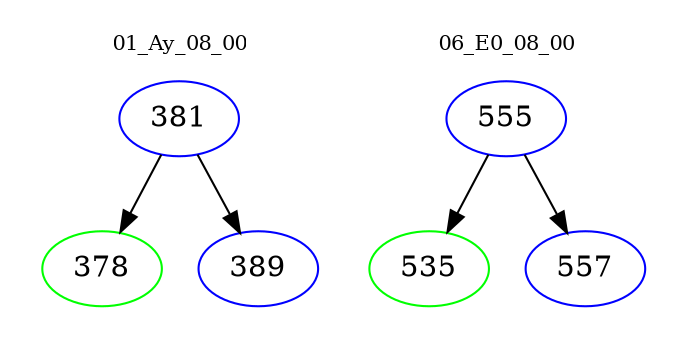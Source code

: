 digraph{
subgraph cluster_0 {
color = white
label = "01_Ay_08_00";
fontsize=10;
T0_381 [label="381", color="blue"]
T0_381 -> T0_378 [color="black"]
T0_378 [label="378", color="green"]
T0_381 -> T0_389 [color="black"]
T0_389 [label="389", color="blue"]
}
subgraph cluster_1 {
color = white
label = "06_E0_08_00";
fontsize=10;
T1_555 [label="555", color="blue"]
T1_555 -> T1_535 [color="black"]
T1_535 [label="535", color="green"]
T1_555 -> T1_557 [color="black"]
T1_557 [label="557", color="blue"]
}
}
